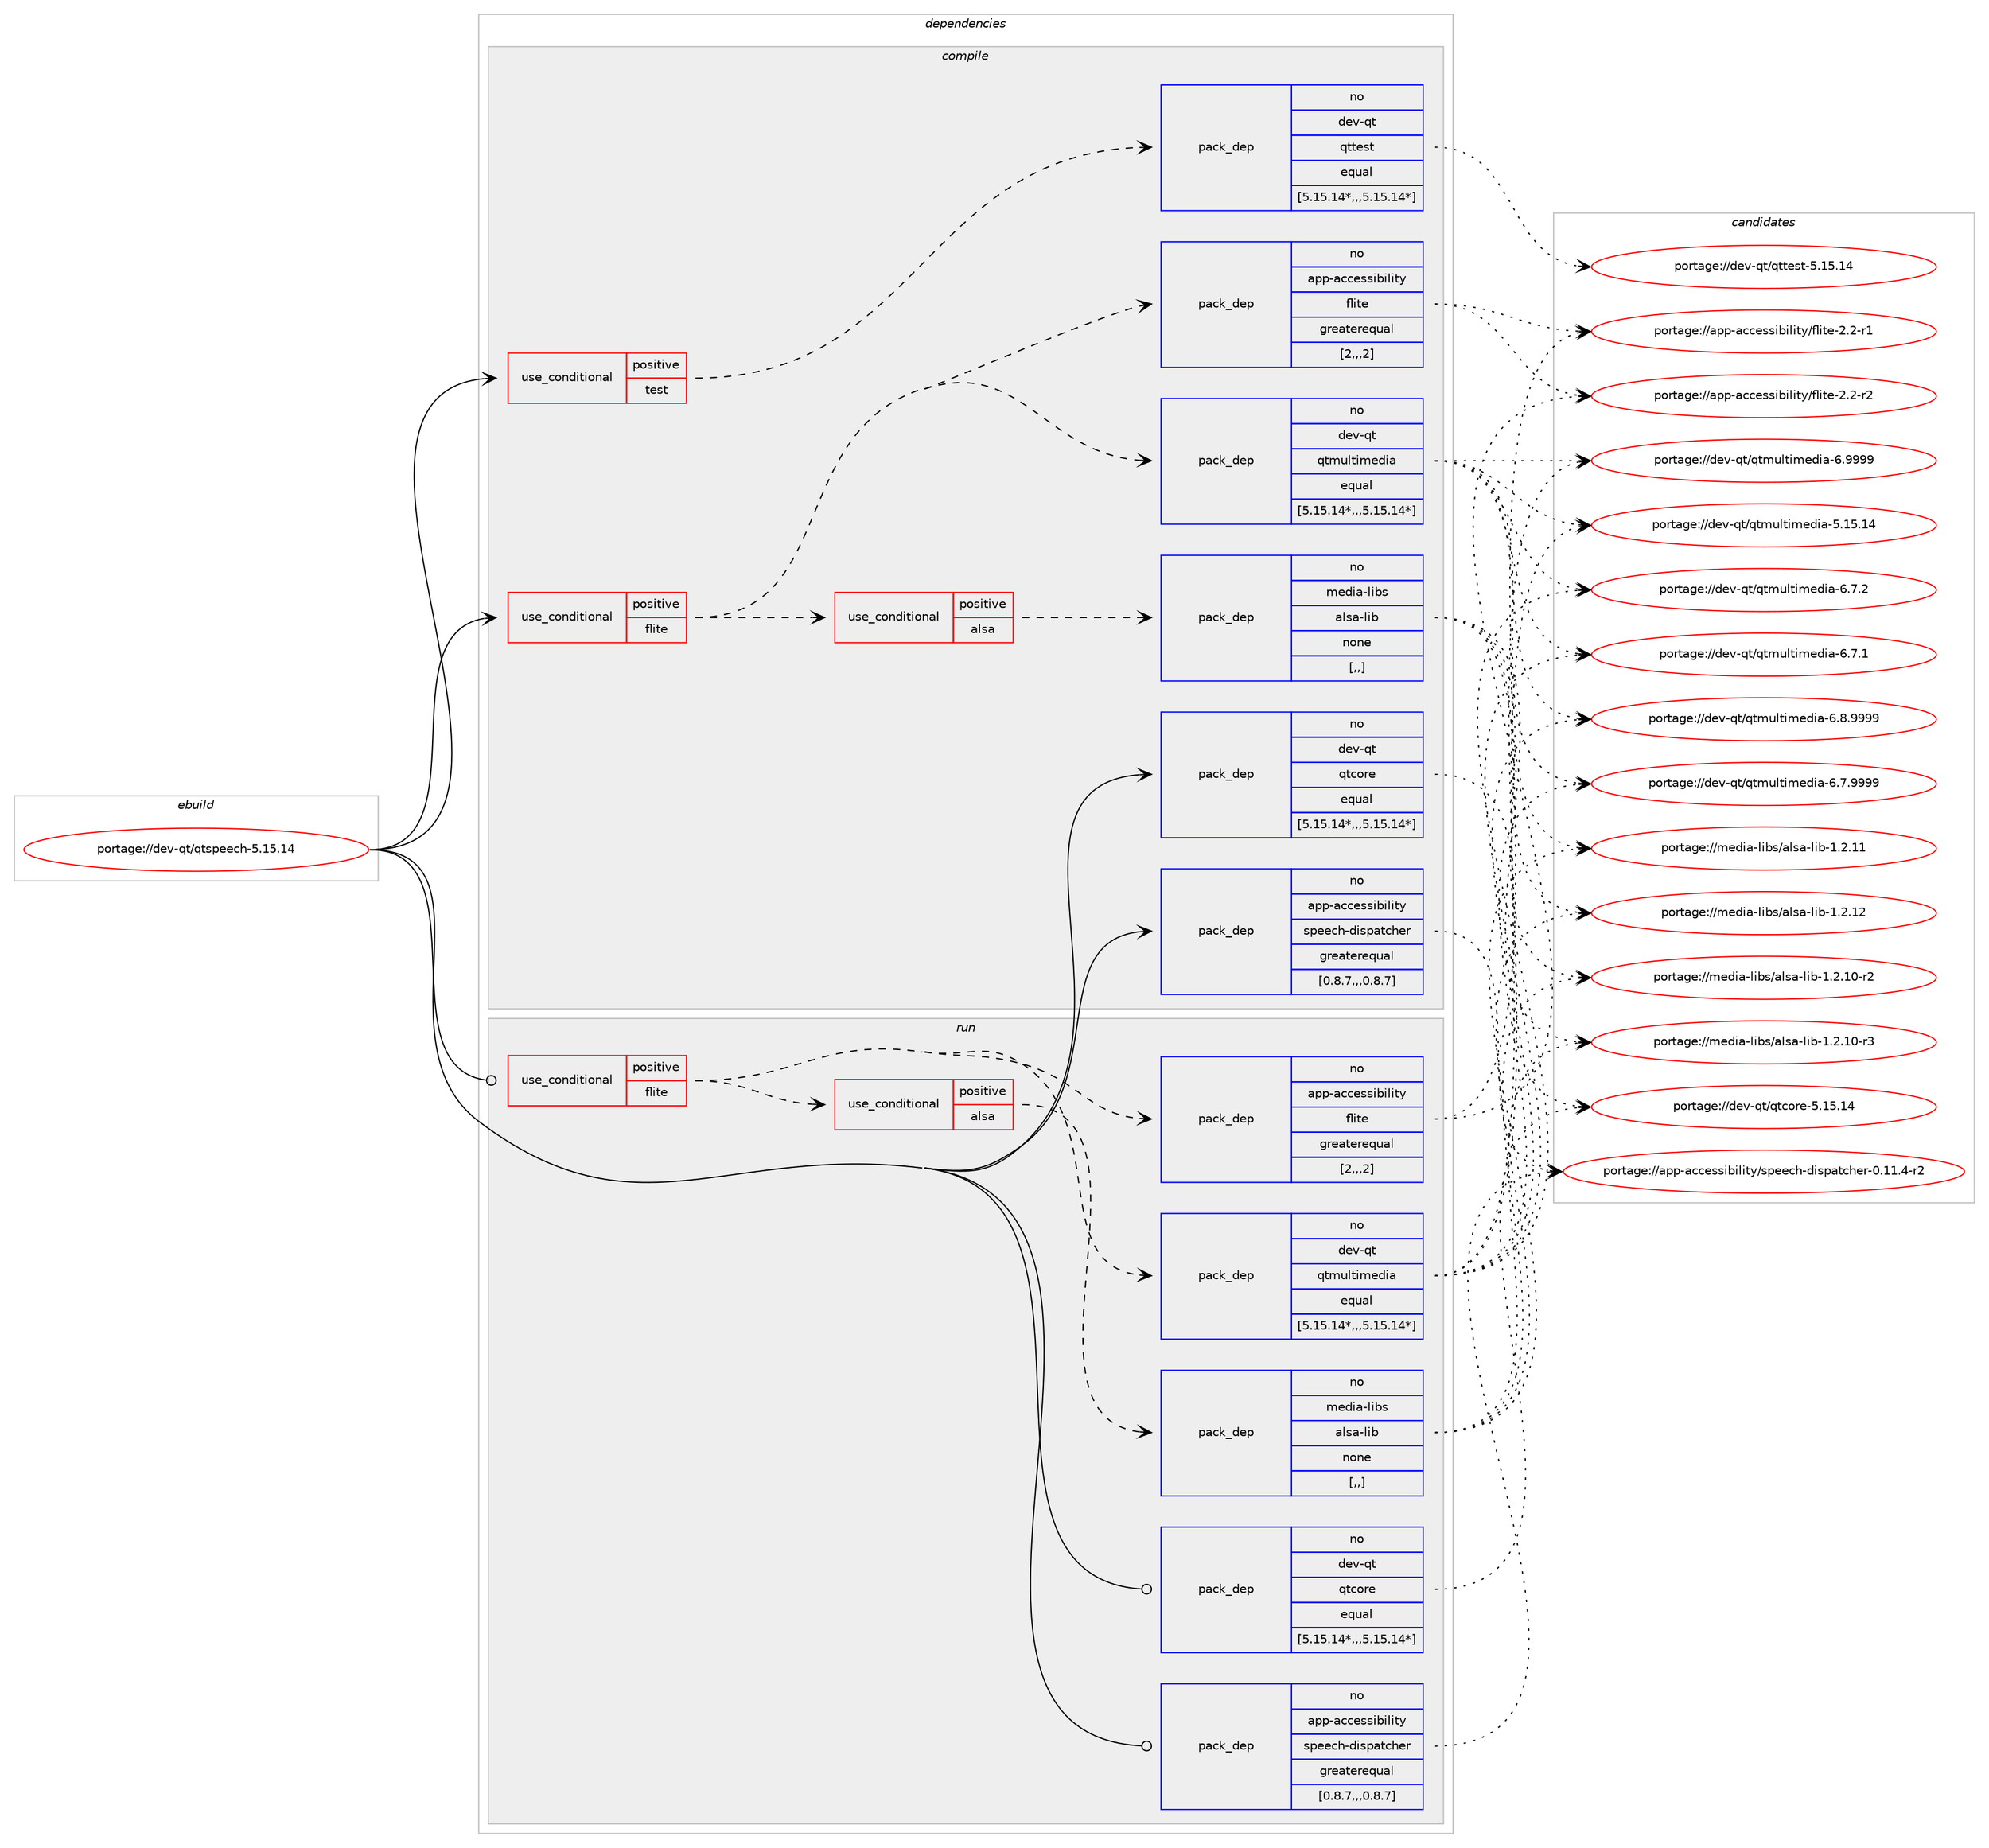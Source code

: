 digraph prolog {

# *************
# Graph options
# *************

newrank=true;
concentrate=true;
compound=true;
graph [rankdir=LR,fontname=Helvetica,fontsize=10,ranksep=1.5];#, ranksep=2.5, nodesep=0.2];
edge  [arrowhead=vee];
node  [fontname=Helvetica,fontsize=10];

# **********
# The ebuild
# **********

subgraph cluster_leftcol {
color=gray;
rank=same;
label=<<i>ebuild</i>>;
id [label="portage://dev-qt/qtspeech-5.15.14", color=red, width=4, href="../dev-qt/qtspeech-5.15.14.svg"];
}

# ****************
# The dependencies
# ****************

subgraph cluster_midcol {
color=gray;
label=<<i>dependencies</i>>;
subgraph cluster_compile {
fillcolor="#eeeeee";
style=filled;
label=<<i>compile</i>>;
subgraph cond41039 {
dependency166581 [label=<<TABLE BORDER="0" CELLBORDER="1" CELLSPACING="0" CELLPADDING="4"><TR><TD ROWSPAN="3" CELLPADDING="10">use_conditional</TD></TR><TR><TD>positive</TD></TR><TR><TD>flite</TD></TR></TABLE>>, shape=none, color=red];
subgraph pack124302 {
dependency166582 [label=<<TABLE BORDER="0" CELLBORDER="1" CELLSPACING="0" CELLPADDING="4" WIDTH="220"><TR><TD ROWSPAN="6" CELLPADDING="30">pack_dep</TD></TR><TR><TD WIDTH="110">no</TD></TR><TR><TD>app-accessibility</TD></TR><TR><TD>flite</TD></TR><TR><TD>greaterequal</TD></TR><TR><TD>[2,,,2]</TD></TR></TABLE>>, shape=none, color=blue];
}
dependency166581:e -> dependency166582:w [weight=20,style="dashed",arrowhead="vee"];
subgraph pack124303 {
dependency166583 [label=<<TABLE BORDER="0" CELLBORDER="1" CELLSPACING="0" CELLPADDING="4" WIDTH="220"><TR><TD ROWSPAN="6" CELLPADDING="30">pack_dep</TD></TR><TR><TD WIDTH="110">no</TD></TR><TR><TD>dev-qt</TD></TR><TR><TD>qtmultimedia</TD></TR><TR><TD>equal</TD></TR><TR><TD>[5.15.14*,,,5.15.14*]</TD></TR></TABLE>>, shape=none, color=blue];
}
dependency166581:e -> dependency166583:w [weight=20,style="dashed",arrowhead="vee"];
subgraph cond41040 {
dependency166584 [label=<<TABLE BORDER="0" CELLBORDER="1" CELLSPACING="0" CELLPADDING="4"><TR><TD ROWSPAN="3" CELLPADDING="10">use_conditional</TD></TR><TR><TD>positive</TD></TR><TR><TD>alsa</TD></TR></TABLE>>, shape=none, color=red];
subgraph pack124304 {
dependency166585 [label=<<TABLE BORDER="0" CELLBORDER="1" CELLSPACING="0" CELLPADDING="4" WIDTH="220"><TR><TD ROWSPAN="6" CELLPADDING="30">pack_dep</TD></TR><TR><TD WIDTH="110">no</TD></TR><TR><TD>media-libs</TD></TR><TR><TD>alsa-lib</TD></TR><TR><TD>none</TD></TR><TR><TD>[,,]</TD></TR></TABLE>>, shape=none, color=blue];
}
dependency166584:e -> dependency166585:w [weight=20,style="dashed",arrowhead="vee"];
}
dependency166581:e -> dependency166584:w [weight=20,style="dashed",arrowhead="vee"];
}
id:e -> dependency166581:w [weight=20,style="solid",arrowhead="vee"];
subgraph cond41041 {
dependency166586 [label=<<TABLE BORDER="0" CELLBORDER="1" CELLSPACING="0" CELLPADDING="4"><TR><TD ROWSPAN="3" CELLPADDING="10">use_conditional</TD></TR><TR><TD>positive</TD></TR><TR><TD>test</TD></TR></TABLE>>, shape=none, color=red];
subgraph pack124305 {
dependency166587 [label=<<TABLE BORDER="0" CELLBORDER="1" CELLSPACING="0" CELLPADDING="4" WIDTH="220"><TR><TD ROWSPAN="6" CELLPADDING="30">pack_dep</TD></TR><TR><TD WIDTH="110">no</TD></TR><TR><TD>dev-qt</TD></TR><TR><TD>qttest</TD></TR><TR><TD>equal</TD></TR><TR><TD>[5.15.14*,,,5.15.14*]</TD></TR></TABLE>>, shape=none, color=blue];
}
dependency166586:e -> dependency166587:w [weight=20,style="dashed",arrowhead="vee"];
}
id:e -> dependency166586:w [weight=20,style="solid",arrowhead="vee"];
subgraph pack124306 {
dependency166588 [label=<<TABLE BORDER="0" CELLBORDER="1" CELLSPACING="0" CELLPADDING="4" WIDTH="220"><TR><TD ROWSPAN="6" CELLPADDING="30">pack_dep</TD></TR><TR><TD WIDTH="110">no</TD></TR><TR><TD>app-accessibility</TD></TR><TR><TD>speech-dispatcher</TD></TR><TR><TD>greaterequal</TD></TR><TR><TD>[0.8.7,,,0.8.7]</TD></TR></TABLE>>, shape=none, color=blue];
}
id:e -> dependency166588:w [weight=20,style="solid",arrowhead="vee"];
subgraph pack124307 {
dependency166589 [label=<<TABLE BORDER="0" CELLBORDER="1" CELLSPACING="0" CELLPADDING="4" WIDTH="220"><TR><TD ROWSPAN="6" CELLPADDING="30">pack_dep</TD></TR><TR><TD WIDTH="110">no</TD></TR><TR><TD>dev-qt</TD></TR><TR><TD>qtcore</TD></TR><TR><TD>equal</TD></TR><TR><TD>[5.15.14*,,,5.15.14*]</TD></TR></TABLE>>, shape=none, color=blue];
}
id:e -> dependency166589:w [weight=20,style="solid",arrowhead="vee"];
}
subgraph cluster_compileandrun {
fillcolor="#eeeeee";
style=filled;
label=<<i>compile and run</i>>;
}
subgraph cluster_run {
fillcolor="#eeeeee";
style=filled;
label=<<i>run</i>>;
subgraph cond41042 {
dependency166590 [label=<<TABLE BORDER="0" CELLBORDER="1" CELLSPACING="0" CELLPADDING="4"><TR><TD ROWSPAN="3" CELLPADDING="10">use_conditional</TD></TR><TR><TD>positive</TD></TR><TR><TD>flite</TD></TR></TABLE>>, shape=none, color=red];
subgraph pack124308 {
dependency166591 [label=<<TABLE BORDER="0" CELLBORDER="1" CELLSPACING="0" CELLPADDING="4" WIDTH="220"><TR><TD ROWSPAN="6" CELLPADDING="30">pack_dep</TD></TR><TR><TD WIDTH="110">no</TD></TR><TR><TD>app-accessibility</TD></TR><TR><TD>flite</TD></TR><TR><TD>greaterequal</TD></TR><TR><TD>[2,,,2]</TD></TR></TABLE>>, shape=none, color=blue];
}
dependency166590:e -> dependency166591:w [weight=20,style="dashed",arrowhead="vee"];
subgraph pack124309 {
dependency166592 [label=<<TABLE BORDER="0" CELLBORDER="1" CELLSPACING="0" CELLPADDING="4" WIDTH="220"><TR><TD ROWSPAN="6" CELLPADDING="30">pack_dep</TD></TR><TR><TD WIDTH="110">no</TD></TR><TR><TD>dev-qt</TD></TR><TR><TD>qtmultimedia</TD></TR><TR><TD>equal</TD></TR><TR><TD>[5.15.14*,,,5.15.14*]</TD></TR></TABLE>>, shape=none, color=blue];
}
dependency166590:e -> dependency166592:w [weight=20,style="dashed",arrowhead="vee"];
subgraph cond41043 {
dependency166593 [label=<<TABLE BORDER="0" CELLBORDER="1" CELLSPACING="0" CELLPADDING="4"><TR><TD ROWSPAN="3" CELLPADDING="10">use_conditional</TD></TR><TR><TD>positive</TD></TR><TR><TD>alsa</TD></TR></TABLE>>, shape=none, color=red];
subgraph pack124310 {
dependency166594 [label=<<TABLE BORDER="0" CELLBORDER="1" CELLSPACING="0" CELLPADDING="4" WIDTH="220"><TR><TD ROWSPAN="6" CELLPADDING="30">pack_dep</TD></TR><TR><TD WIDTH="110">no</TD></TR><TR><TD>media-libs</TD></TR><TR><TD>alsa-lib</TD></TR><TR><TD>none</TD></TR><TR><TD>[,,]</TD></TR></TABLE>>, shape=none, color=blue];
}
dependency166593:e -> dependency166594:w [weight=20,style="dashed",arrowhead="vee"];
}
dependency166590:e -> dependency166593:w [weight=20,style="dashed",arrowhead="vee"];
}
id:e -> dependency166590:w [weight=20,style="solid",arrowhead="odot"];
subgraph pack124311 {
dependency166595 [label=<<TABLE BORDER="0" CELLBORDER="1" CELLSPACING="0" CELLPADDING="4" WIDTH="220"><TR><TD ROWSPAN="6" CELLPADDING="30">pack_dep</TD></TR><TR><TD WIDTH="110">no</TD></TR><TR><TD>app-accessibility</TD></TR><TR><TD>speech-dispatcher</TD></TR><TR><TD>greaterequal</TD></TR><TR><TD>[0.8.7,,,0.8.7]</TD></TR></TABLE>>, shape=none, color=blue];
}
id:e -> dependency166595:w [weight=20,style="solid",arrowhead="odot"];
subgraph pack124312 {
dependency166596 [label=<<TABLE BORDER="0" CELLBORDER="1" CELLSPACING="0" CELLPADDING="4" WIDTH="220"><TR><TD ROWSPAN="6" CELLPADDING="30">pack_dep</TD></TR><TR><TD WIDTH="110">no</TD></TR><TR><TD>dev-qt</TD></TR><TR><TD>qtcore</TD></TR><TR><TD>equal</TD></TR><TR><TD>[5.15.14*,,,5.15.14*]</TD></TR></TABLE>>, shape=none, color=blue];
}
id:e -> dependency166596:w [weight=20,style="solid",arrowhead="odot"];
}
}

# **************
# The candidates
# **************

subgraph cluster_choices {
rank=same;
color=gray;
label=<<i>candidates</i>>;

subgraph choice124302 {
color=black;
nodesep=1;
choice97112112459799991011151151059810510810511612147102108105116101455046504511449 [label="portage://app-accessibility/flite-2.2-r1", color=red, width=4,href="../app-accessibility/flite-2.2-r1.svg"];
choice97112112459799991011151151059810510810511612147102108105116101455046504511450 [label="portage://app-accessibility/flite-2.2-r2", color=red, width=4,href="../app-accessibility/flite-2.2-r2.svg"];
dependency166582:e -> choice97112112459799991011151151059810510810511612147102108105116101455046504511449:w [style=dotted,weight="100"];
dependency166582:e -> choice97112112459799991011151151059810510810511612147102108105116101455046504511450:w [style=dotted,weight="100"];
}
subgraph choice124303 {
color=black;
nodesep=1;
choice1001011184511311647113116109117108116105109101100105974553464953464952 [label="portage://dev-qt/qtmultimedia-5.15.14", color=red, width=4,href="../dev-qt/qtmultimedia-5.15.14.svg"];
choice100101118451131164711311610911710811610510910110010597455446554649 [label="portage://dev-qt/qtmultimedia-6.7.1", color=red, width=4,href="../dev-qt/qtmultimedia-6.7.1.svg"];
choice100101118451131164711311610911710811610510910110010597455446554650 [label="portage://dev-qt/qtmultimedia-6.7.2", color=red, width=4,href="../dev-qt/qtmultimedia-6.7.2.svg"];
choice100101118451131164711311610911710811610510910110010597455446554657575757 [label="portage://dev-qt/qtmultimedia-6.7.9999", color=red, width=4,href="../dev-qt/qtmultimedia-6.7.9999.svg"];
choice100101118451131164711311610911710811610510910110010597455446564657575757 [label="portage://dev-qt/qtmultimedia-6.8.9999", color=red, width=4,href="../dev-qt/qtmultimedia-6.8.9999.svg"];
choice10010111845113116471131161091171081161051091011001059745544657575757 [label="portage://dev-qt/qtmultimedia-6.9999", color=red, width=4,href="../dev-qt/qtmultimedia-6.9999.svg"];
dependency166583:e -> choice1001011184511311647113116109117108116105109101100105974553464953464952:w [style=dotted,weight="100"];
dependency166583:e -> choice100101118451131164711311610911710811610510910110010597455446554649:w [style=dotted,weight="100"];
dependency166583:e -> choice100101118451131164711311610911710811610510910110010597455446554650:w [style=dotted,weight="100"];
dependency166583:e -> choice100101118451131164711311610911710811610510910110010597455446554657575757:w [style=dotted,weight="100"];
dependency166583:e -> choice100101118451131164711311610911710811610510910110010597455446564657575757:w [style=dotted,weight="100"];
dependency166583:e -> choice10010111845113116471131161091171081161051091011001059745544657575757:w [style=dotted,weight="100"];
}
subgraph choice124304 {
color=black;
nodesep=1;
choice1091011001059745108105981154797108115974510810598454946504649484511450 [label="portage://media-libs/alsa-lib-1.2.10-r2", color=red, width=4,href="../media-libs/alsa-lib-1.2.10-r2.svg"];
choice1091011001059745108105981154797108115974510810598454946504649484511451 [label="portage://media-libs/alsa-lib-1.2.10-r3", color=red, width=4,href="../media-libs/alsa-lib-1.2.10-r3.svg"];
choice109101100105974510810598115479710811597451081059845494650464949 [label="portage://media-libs/alsa-lib-1.2.11", color=red, width=4,href="../media-libs/alsa-lib-1.2.11.svg"];
choice109101100105974510810598115479710811597451081059845494650464950 [label="portage://media-libs/alsa-lib-1.2.12", color=red, width=4,href="../media-libs/alsa-lib-1.2.12.svg"];
dependency166585:e -> choice1091011001059745108105981154797108115974510810598454946504649484511450:w [style=dotted,weight="100"];
dependency166585:e -> choice1091011001059745108105981154797108115974510810598454946504649484511451:w [style=dotted,weight="100"];
dependency166585:e -> choice109101100105974510810598115479710811597451081059845494650464949:w [style=dotted,weight="100"];
dependency166585:e -> choice109101100105974510810598115479710811597451081059845494650464950:w [style=dotted,weight="100"];
}
subgraph choice124305 {
color=black;
nodesep=1;
choice10010111845113116471131161161011151164553464953464952 [label="portage://dev-qt/qttest-5.15.14", color=red, width=4,href="../dev-qt/qttest-5.15.14.svg"];
dependency166587:e -> choice10010111845113116471131161161011151164553464953464952:w [style=dotted,weight="100"];
}
subgraph choice124306 {
color=black;
nodesep=1;
choice9711211245979999101115115105981051081051161214711511210110199104451001051151129711699104101114454846494946524511450 [label="portage://app-accessibility/speech-dispatcher-0.11.4-r2", color=red, width=4,href="../app-accessibility/speech-dispatcher-0.11.4-r2.svg"];
dependency166588:e -> choice9711211245979999101115115105981051081051161214711511210110199104451001051151129711699104101114454846494946524511450:w [style=dotted,weight="100"];
}
subgraph choice124307 {
color=black;
nodesep=1;
choice1001011184511311647113116991111141014553464953464952 [label="portage://dev-qt/qtcore-5.15.14", color=red, width=4,href="../dev-qt/qtcore-5.15.14.svg"];
dependency166589:e -> choice1001011184511311647113116991111141014553464953464952:w [style=dotted,weight="100"];
}
subgraph choice124308 {
color=black;
nodesep=1;
choice97112112459799991011151151059810510810511612147102108105116101455046504511449 [label="portage://app-accessibility/flite-2.2-r1", color=red, width=4,href="../app-accessibility/flite-2.2-r1.svg"];
choice97112112459799991011151151059810510810511612147102108105116101455046504511450 [label="portage://app-accessibility/flite-2.2-r2", color=red, width=4,href="../app-accessibility/flite-2.2-r2.svg"];
dependency166591:e -> choice97112112459799991011151151059810510810511612147102108105116101455046504511449:w [style=dotted,weight="100"];
dependency166591:e -> choice97112112459799991011151151059810510810511612147102108105116101455046504511450:w [style=dotted,weight="100"];
}
subgraph choice124309 {
color=black;
nodesep=1;
choice1001011184511311647113116109117108116105109101100105974553464953464952 [label="portage://dev-qt/qtmultimedia-5.15.14", color=red, width=4,href="../dev-qt/qtmultimedia-5.15.14.svg"];
choice100101118451131164711311610911710811610510910110010597455446554649 [label="portage://dev-qt/qtmultimedia-6.7.1", color=red, width=4,href="../dev-qt/qtmultimedia-6.7.1.svg"];
choice100101118451131164711311610911710811610510910110010597455446554650 [label="portage://dev-qt/qtmultimedia-6.7.2", color=red, width=4,href="../dev-qt/qtmultimedia-6.7.2.svg"];
choice100101118451131164711311610911710811610510910110010597455446554657575757 [label="portage://dev-qt/qtmultimedia-6.7.9999", color=red, width=4,href="../dev-qt/qtmultimedia-6.7.9999.svg"];
choice100101118451131164711311610911710811610510910110010597455446564657575757 [label="portage://dev-qt/qtmultimedia-6.8.9999", color=red, width=4,href="../dev-qt/qtmultimedia-6.8.9999.svg"];
choice10010111845113116471131161091171081161051091011001059745544657575757 [label="portage://dev-qt/qtmultimedia-6.9999", color=red, width=4,href="../dev-qt/qtmultimedia-6.9999.svg"];
dependency166592:e -> choice1001011184511311647113116109117108116105109101100105974553464953464952:w [style=dotted,weight="100"];
dependency166592:e -> choice100101118451131164711311610911710811610510910110010597455446554649:w [style=dotted,weight="100"];
dependency166592:e -> choice100101118451131164711311610911710811610510910110010597455446554650:w [style=dotted,weight="100"];
dependency166592:e -> choice100101118451131164711311610911710811610510910110010597455446554657575757:w [style=dotted,weight="100"];
dependency166592:e -> choice100101118451131164711311610911710811610510910110010597455446564657575757:w [style=dotted,weight="100"];
dependency166592:e -> choice10010111845113116471131161091171081161051091011001059745544657575757:w [style=dotted,weight="100"];
}
subgraph choice124310 {
color=black;
nodesep=1;
choice1091011001059745108105981154797108115974510810598454946504649484511450 [label="portage://media-libs/alsa-lib-1.2.10-r2", color=red, width=4,href="../media-libs/alsa-lib-1.2.10-r2.svg"];
choice1091011001059745108105981154797108115974510810598454946504649484511451 [label="portage://media-libs/alsa-lib-1.2.10-r3", color=red, width=4,href="../media-libs/alsa-lib-1.2.10-r3.svg"];
choice109101100105974510810598115479710811597451081059845494650464949 [label="portage://media-libs/alsa-lib-1.2.11", color=red, width=4,href="../media-libs/alsa-lib-1.2.11.svg"];
choice109101100105974510810598115479710811597451081059845494650464950 [label="portage://media-libs/alsa-lib-1.2.12", color=red, width=4,href="../media-libs/alsa-lib-1.2.12.svg"];
dependency166594:e -> choice1091011001059745108105981154797108115974510810598454946504649484511450:w [style=dotted,weight="100"];
dependency166594:e -> choice1091011001059745108105981154797108115974510810598454946504649484511451:w [style=dotted,weight="100"];
dependency166594:e -> choice109101100105974510810598115479710811597451081059845494650464949:w [style=dotted,weight="100"];
dependency166594:e -> choice109101100105974510810598115479710811597451081059845494650464950:w [style=dotted,weight="100"];
}
subgraph choice124311 {
color=black;
nodesep=1;
choice9711211245979999101115115105981051081051161214711511210110199104451001051151129711699104101114454846494946524511450 [label="portage://app-accessibility/speech-dispatcher-0.11.4-r2", color=red, width=4,href="../app-accessibility/speech-dispatcher-0.11.4-r2.svg"];
dependency166595:e -> choice9711211245979999101115115105981051081051161214711511210110199104451001051151129711699104101114454846494946524511450:w [style=dotted,weight="100"];
}
subgraph choice124312 {
color=black;
nodesep=1;
choice1001011184511311647113116991111141014553464953464952 [label="portage://dev-qt/qtcore-5.15.14", color=red, width=4,href="../dev-qt/qtcore-5.15.14.svg"];
dependency166596:e -> choice1001011184511311647113116991111141014553464953464952:w [style=dotted,weight="100"];
}
}

}
